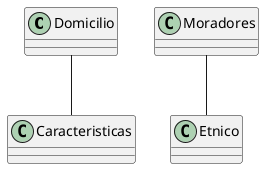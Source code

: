 @startuml FastDelivery_DiagramaClasses

class Domicilio {
  
}

class Caracteristicas {
  
}

class Moradores {
  
}

class Etnico {
  
}



' Relacionamentos
Domicilio  --  Caracteristicas
Moradores  --  Etnico


@enduml